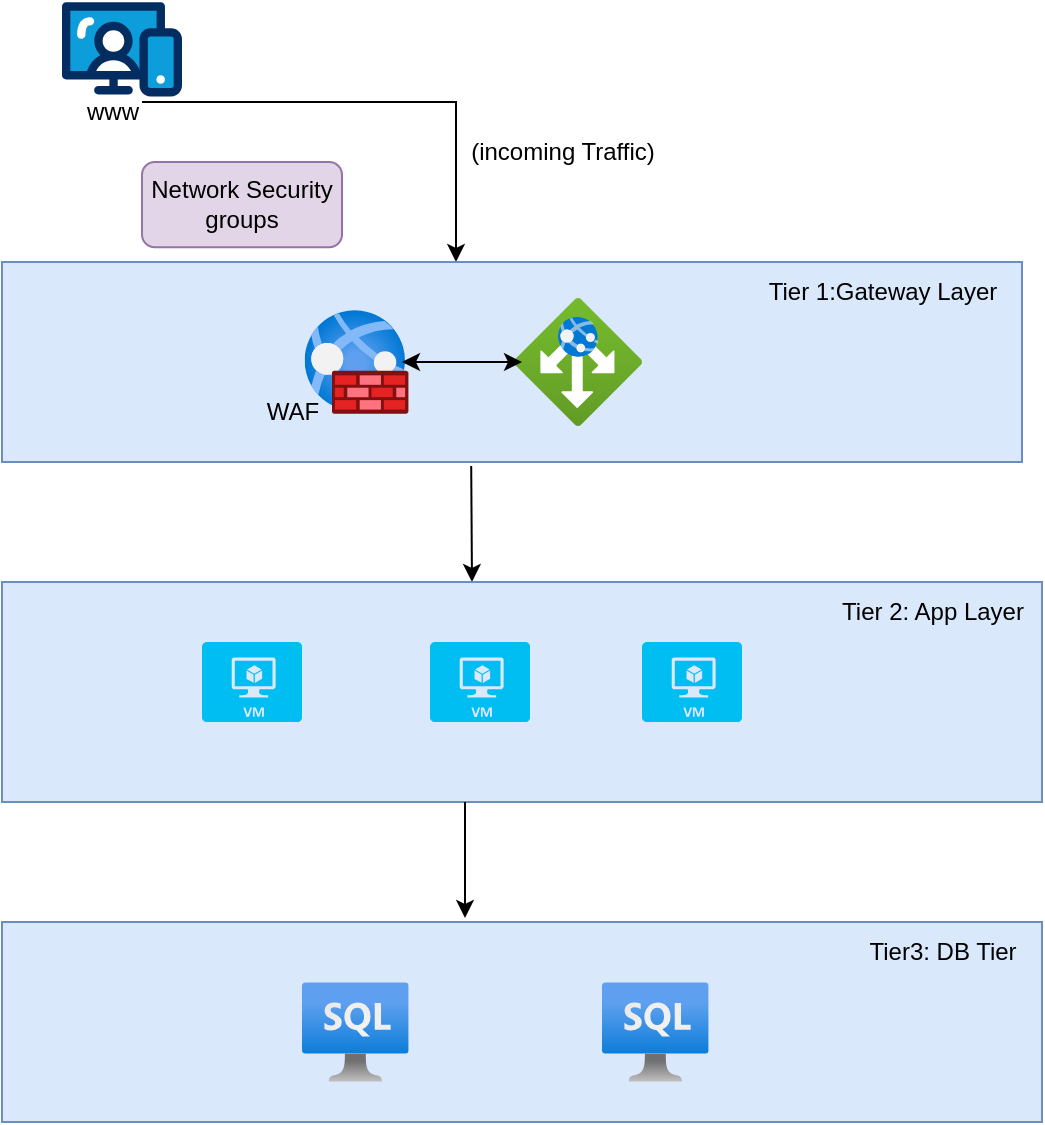<mxfile version="22.0.4" type="github">
  <diagram name="Page-1" id="O5OJiZE5uKakPps5HQS2">
    <mxGraphModel dx="1050" dy="566" grid="1" gridSize="10" guides="1" tooltips="1" connect="1" arrows="1" fold="1" page="1" pageScale="1" pageWidth="850" pageHeight="1100" math="0" shadow="0">
      <root>
        <mxCell id="0" />
        <mxCell id="1" parent="0" />
        <mxCell id="S0eYHxeHGgmM82dF2VcT-1" value="" style="verticalLabelPosition=bottom;aspect=fixed;html=1;shape=mxgraph.salesforce.web;" parent="1" vertex="1">
          <mxGeometry x="210" y="10" width="60" height="47.4" as="geometry" />
        </mxCell>
        <mxCell id="S0eYHxeHGgmM82dF2VcT-2" value="www" style="text;html=1;align=center;verticalAlign=middle;resizable=0;points=[];autosize=1;strokeColor=none;fillColor=none;" parent="1" vertex="1">
          <mxGeometry x="210" y="50" width="50" height="30" as="geometry" />
        </mxCell>
        <mxCell id="S0eYHxeHGgmM82dF2VcT-3" value="" style="endArrow=classic;html=1;rounded=0;" parent="1" edge="1">
          <mxGeometry width="50" height="50" relative="1" as="geometry">
            <mxPoint x="250" y="60" as="sourcePoint" />
            <mxPoint x="407" y="140" as="targetPoint" />
            <Array as="points">
              <mxPoint x="407" y="60" />
            </Array>
          </mxGeometry>
        </mxCell>
        <mxCell id="S0eYHxeHGgmM82dF2VcT-5" value="" style="rounded=0;whiteSpace=wrap;html=1;fillColor=#dae8fc;strokeColor=#6c8ebf;" parent="1" vertex="1">
          <mxGeometry x="180" y="140" width="510" height="100" as="geometry" />
        </mxCell>
        <mxCell id="S0eYHxeHGgmM82dF2VcT-6" value="" style="image;aspect=fixed;html=1;points=[];align=center;fontSize=12;image=img/lib/azure2/networking/Application_Gateways.svg;" parent="1" vertex="1">
          <mxGeometry x="436" y="158" width="64" height="64" as="geometry" />
        </mxCell>
        <mxCell id="S0eYHxeHGgmM82dF2VcT-7" value="Tier 1:Gateway Layer" style="text;html=1;align=center;verticalAlign=middle;resizable=0;points=[];autosize=1;strokeColor=none;fillColor=none;" parent="1" vertex="1">
          <mxGeometry x="550" y="140" width="140" height="30" as="geometry" />
        </mxCell>
        <mxCell id="S0eYHxeHGgmM82dF2VcT-8" value="&lt;br&gt;(incoming Traffic)" style="text;html=1;align=center;verticalAlign=middle;resizable=0;points=[];autosize=1;strokeColor=none;fillColor=none;" parent="1" vertex="1">
          <mxGeometry x="400" y="57.4" width="120" height="40" as="geometry" />
        </mxCell>
        <mxCell id="S0eYHxeHGgmM82dF2VcT-9" value="" style="endArrow=classic;html=1;rounded=0;exitX=0.46;exitY=1.02;exitDx=0;exitDy=0;exitPerimeter=0;" parent="1" source="S0eYHxeHGgmM82dF2VcT-5" edge="1">
          <mxGeometry width="50" height="50" relative="1" as="geometry">
            <mxPoint x="400" y="320" as="sourcePoint" />
            <mxPoint x="415" y="300" as="targetPoint" />
          </mxGeometry>
        </mxCell>
        <mxCell id="S0eYHxeHGgmM82dF2VcT-10" value="" style="rounded=0;whiteSpace=wrap;html=1;fillColor=#dae8fc;strokeColor=#6c8ebf;" parent="1" vertex="1">
          <mxGeometry x="180" y="300" width="520" height="110" as="geometry" />
        </mxCell>
        <mxCell id="S0eYHxeHGgmM82dF2VcT-11" value="Tier 2: App Layer" style="text;html=1;align=center;verticalAlign=middle;resizable=0;points=[];autosize=1;strokeColor=none;fillColor=none;" parent="1" vertex="1">
          <mxGeometry x="590" y="300" width="110" height="30" as="geometry" />
        </mxCell>
        <mxCell id="S0eYHxeHGgmM82dF2VcT-12" value="" style="verticalLabelPosition=bottom;html=1;verticalAlign=top;align=center;strokeColor=none;fillColor=#00BEF2;shape=mxgraph.azure.virtual_machine;" parent="1" vertex="1">
          <mxGeometry x="280" y="330" width="50" height="40" as="geometry" />
        </mxCell>
        <mxCell id="S0eYHxeHGgmM82dF2VcT-13" value="" style="verticalLabelPosition=bottom;html=1;verticalAlign=top;align=center;strokeColor=none;fillColor=#00BEF2;shape=mxgraph.azure.virtual_machine;" parent="1" vertex="1">
          <mxGeometry x="394" y="330" width="50" height="40" as="geometry" />
        </mxCell>
        <mxCell id="S0eYHxeHGgmM82dF2VcT-14" value="" style="verticalLabelPosition=bottom;html=1;verticalAlign=top;align=center;strokeColor=none;fillColor=#00BEF2;shape=mxgraph.azure.virtual_machine;" parent="1" vertex="1">
          <mxGeometry x="500" y="330" width="50" height="40" as="geometry" />
        </mxCell>
        <mxCell id="S0eYHxeHGgmM82dF2VcT-15" value="" style="endArrow=classic;html=1;rounded=0;exitX=0.46;exitY=1.02;exitDx=0;exitDy=0;exitPerimeter=0;" parent="1" edge="1">
          <mxGeometry width="50" height="50" relative="1" as="geometry">
            <mxPoint x="411.5" y="410" as="sourcePoint" />
            <mxPoint x="411.5" y="468" as="targetPoint" />
          </mxGeometry>
        </mxCell>
        <mxCell id="S0eYHxeHGgmM82dF2VcT-16" value="" style="rounded=0;whiteSpace=wrap;html=1;fillColor=#dae8fc;strokeColor=#6c8ebf;" parent="1" vertex="1">
          <mxGeometry x="180" y="470" width="520" height="100" as="geometry" />
        </mxCell>
        <mxCell id="S0eYHxeHGgmM82dF2VcT-17" value="" style="image;aspect=fixed;html=1;points=[];align=center;fontSize=12;image=img/lib/azure2/databases/Azure_SQL_VM.svg;" parent="1" vertex="1">
          <mxGeometry x="480" y="500" width="53.33" height="50" as="geometry" />
        </mxCell>
        <mxCell id="S0eYHxeHGgmM82dF2VcT-18" value="" style="image;aspect=fixed;html=1;points=[];align=center;fontSize=12;image=img/lib/azure2/databases/Azure_SQL_VM.svg;" parent="1" vertex="1">
          <mxGeometry x="330" y="500" width="53.33" height="50" as="geometry" />
        </mxCell>
        <mxCell id="S0eYHxeHGgmM82dF2VcT-19" value="Tier3: DB Tier" style="text;html=1;align=center;verticalAlign=middle;resizable=0;points=[];autosize=1;strokeColor=none;fillColor=none;" parent="1" vertex="1">
          <mxGeometry x="600" y="470" width="100" height="30" as="geometry" />
        </mxCell>
        <mxCell id="S0eYHxeHGgmM82dF2VcT-20" value="Network Security groups" style="rounded=1;whiteSpace=wrap;html=1;fillColor=#e1d5e7;strokeColor=#9673a6;" parent="1" vertex="1">
          <mxGeometry x="250" y="90" width="100" height="42.6" as="geometry" />
        </mxCell>
        <mxCell id="VbAcZW5J8bakWPC7za3g-1" value="" style="image;aspect=fixed;html=1;points=[];align=center;fontSize=12;image=img/lib/azure2/networking/Web_Application_Firewall_Policies_WAF.svg;" vertex="1" parent="1">
          <mxGeometry x="331.33" y="164" width="52" height="52" as="geometry" />
        </mxCell>
        <mxCell id="VbAcZW5J8bakWPC7za3g-2" value="" style="endArrow=classic;startArrow=classic;html=1;rounded=0;exitX=0.936;exitY=0.5;exitDx=0;exitDy=0;exitPerimeter=0;" edge="1" parent="1" source="VbAcZW5J8bakWPC7za3g-1">
          <mxGeometry width="50" height="50" relative="1" as="geometry">
            <mxPoint x="400" y="320" as="sourcePoint" />
            <mxPoint x="440" y="190" as="targetPoint" />
            <Array as="points" />
          </mxGeometry>
        </mxCell>
        <mxCell id="VbAcZW5J8bakWPC7za3g-3" value="WAF" style="text;html=1;align=center;verticalAlign=middle;resizable=0;points=[];autosize=1;strokeColor=none;fillColor=none;" vertex="1" parent="1">
          <mxGeometry x="300" y="200" width="50" height="30" as="geometry" />
        </mxCell>
      </root>
    </mxGraphModel>
  </diagram>
</mxfile>
